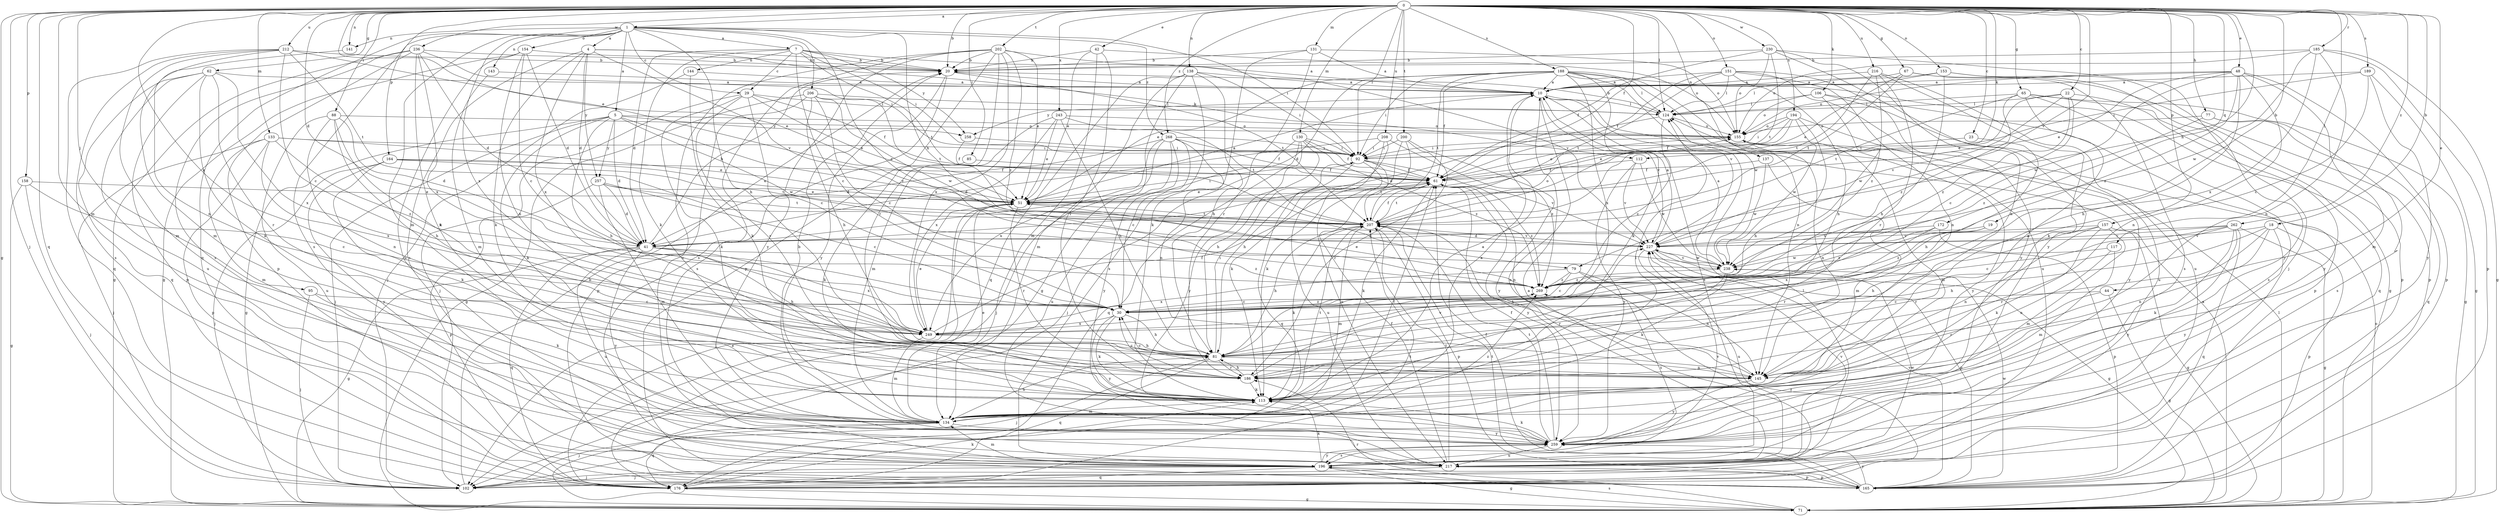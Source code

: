 strict digraph  {
0;
1;
4;
5;
7;
10;
18;
19;
20;
22;
23;
29;
30;
41;
42;
44;
48;
51;
61;
62;
65;
67;
71;
77;
79;
81;
85;
88;
92;
95;
102;
106;
112;
113;
117;
124;
130;
131;
133;
134;
137;
138;
141;
143;
144;
145;
151;
153;
154;
155;
157;
158;
164;
165;
172;
176;
185;
186;
188;
189;
194;
196;
200;
202;
206;
207;
208;
212;
216;
217;
227;
230;
236;
238;
243;
249;
257;
258;
259;
262;
268;
269;
0 -> 1  [label=a];
0 -> 18  [label=b];
0 -> 19  [label=b];
0 -> 20  [label=b];
0 -> 22  [label=c];
0 -> 23  [label=c];
0 -> 41  [label=d];
0 -> 42  [label=e];
0 -> 44  [label=e];
0 -> 48  [label=e];
0 -> 51  [label=e];
0 -> 61  [label=f];
0 -> 62  [label=g];
0 -> 65  [label=g];
0 -> 67  [label=g];
0 -> 71  [label=g];
0 -> 77  [label=h];
0 -> 79  [label=h];
0 -> 85  [label=i];
0 -> 88  [label=i];
0 -> 92  [label=i];
0 -> 95  [label=j];
0 -> 102  [label=j];
0 -> 106  [label=k];
0 -> 112  [label=k];
0 -> 117  [label=l];
0 -> 124  [label=l];
0 -> 130  [label=m];
0 -> 131  [label=m];
0 -> 133  [label=m];
0 -> 134  [label=m];
0 -> 137  [label=n];
0 -> 138  [label=n];
0 -> 141  [label=n];
0 -> 151  [label=o];
0 -> 153  [label=o];
0 -> 157  [label=p];
0 -> 158  [label=p];
0 -> 164  [label=p];
0 -> 172  [label=q];
0 -> 176  [label=q];
0 -> 185  [label=r];
0 -> 188  [label=s];
0 -> 189  [label=s];
0 -> 194  [label=s];
0 -> 200  [label=t];
0 -> 202  [label=t];
0 -> 208  [label=u];
0 -> 212  [label=u];
0 -> 216  [label=u];
0 -> 227  [label=v];
0 -> 230  [label=w];
0 -> 236  [label=w];
0 -> 243  [label=x];
0 -> 249  [label=x];
0 -> 262  [label=z];
0 -> 268  [label=z];
1 -> 4  [label=a];
1 -> 5  [label=a];
1 -> 7  [label=a];
1 -> 29  [label=c];
1 -> 79  [label=h];
1 -> 81  [label=h];
1 -> 92  [label=i];
1 -> 134  [label=m];
1 -> 141  [label=n];
1 -> 143  [label=n];
1 -> 154  [label=o];
1 -> 176  [label=q];
1 -> 196  [label=s];
1 -> 206  [label=t];
1 -> 249  [label=x];
1 -> 268  [label=z];
1 -> 269  [label=z];
4 -> 20  [label=b];
4 -> 41  [label=d];
4 -> 112  [label=k];
4 -> 113  [label=k];
4 -> 196  [label=s];
4 -> 227  [label=v];
4 -> 249  [label=x];
4 -> 257  [label=y];
5 -> 41  [label=d];
5 -> 71  [label=g];
5 -> 81  [label=h];
5 -> 102  [label=j];
5 -> 113  [label=k];
5 -> 155  [label=o];
5 -> 227  [label=v];
5 -> 238  [label=w];
5 -> 257  [label=y];
5 -> 258  [label=y];
7 -> 10  [label=a];
7 -> 20  [label=b];
7 -> 29  [label=c];
7 -> 30  [label=c];
7 -> 41  [label=d];
7 -> 92  [label=i];
7 -> 113  [label=k];
7 -> 144  [label=n];
7 -> 207  [label=t];
7 -> 258  [label=y];
10 -> 124  [label=l];
10 -> 196  [label=s];
10 -> 217  [label=u];
10 -> 227  [label=v];
10 -> 258  [label=y];
18 -> 81  [label=h];
18 -> 145  [label=n];
18 -> 165  [label=p];
18 -> 186  [label=r];
18 -> 227  [label=v];
18 -> 259  [label=y];
19 -> 41  [label=d];
19 -> 186  [label=r];
19 -> 269  [label=z];
20 -> 10  [label=a];
20 -> 196  [label=s];
20 -> 207  [label=t];
20 -> 259  [label=y];
22 -> 30  [label=c];
22 -> 51  [label=e];
22 -> 124  [label=l];
22 -> 227  [label=v];
22 -> 259  [label=y];
22 -> 269  [label=z];
23 -> 81  [label=h];
23 -> 92  [label=i];
29 -> 30  [label=c];
29 -> 51  [label=e];
29 -> 61  [label=f];
29 -> 102  [label=j];
29 -> 113  [label=k];
29 -> 124  [label=l];
29 -> 186  [label=r];
30 -> 81  [label=h];
30 -> 113  [label=k];
30 -> 249  [label=x];
30 -> 259  [label=y];
30 -> 269  [label=z];
41 -> 20  [label=b];
41 -> 71  [label=g];
41 -> 81  [label=h];
41 -> 176  [label=q];
41 -> 217  [label=u];
41 -> 249  [label=x];
41 -> 259  [label=y];
41 -> 269  [label=z];
42 -> 20  [label=b];
42 -> 51  [label=e];
42 -> 134  [label=m];
42 -> 155  [label=o];
42 -> 186  [label=r];
44 -> 30  [label=c];
44 -> 71  [label=g];
44 -> 186  [label=r];
48 -> 10  [label=a];
48 -> 51  [label=e];
48 -> 81  [label=h];
48 -> 134  [label=m];
48 -> 145  [label=n];
48 -> 155  [label=o];
48 -> 165  [label=p];
48 -> 238  [label=w];
48 -> 269  [label=z];
51 -> 10  [label=a];
51 -> 92  [label=i];
51 -> 102  [label=j];
51 -> 186  [label=r];
51 -> 207  [label=t];
61 -> 51  [label=e];
61 -> 113  [label=k];
61 -> 145  [label=n];
61 -> 155  [label=o];
61 -> 207  [label=t];
61 -> 259  [label=y];
61 -> 269  [label=z];
62 -> 10  [label=a];
62 -> 113  [label=k];
62 -> 165  [label=p];
62 -> 176  [label=q];
62 -> 186  [label=r];
62 -> 217  [label=u];
62 -> 249  [label=x];
65 -> 71  [label=g];
65 -> 124  [label=l];
65 -> 145  [label=n];
65 -> 176  [label=q];
65 -> 196  [label=s];
65 -> 207  [label=t];
65 -> 269  [label=z];
67 -> 10  [label=a];
67 -> 51  [label=e];
67 -> 165  [label=p];
67 -> 196  [label=s];
67 -> 207  [label=t];
71 -> 10  [label=a];
71 -> 124  [label=l];
71 -> 155  [label=o];
71 -> 186  [label=r];
71 -> 196  [label=s];
77 -> 155  [label=o];
77 -> 176  [label=q];
77 -> 196  [label=s];
77 -> 269  [label=z];
79 -> 30  [label=c];
79 -> 145  [label=n];
79 -> 196  [label=s];
79 -> 249  [label=x];
79 -> 269  [label=z];
81 -> 92  [label=i];
81 -> 102  [label=j];
81 -> 145  [label=n];
81 -> 176  [label=q];
81 -> 186  [label=r];
85 -> 61  [label=f];
85 -> 113  [label=k];
88 -> 41  [label=d];
88 -> 81  [label=h];
88 -> 145  [label=n];
88 -> 155  [label=o];
88 -> 217  [label=u];
88 -> 249  [label=x];
92 -> 61  [label=f];
92 -> 176  [label=q];
92 -> 207  [label=t];
92 -> 217  [label=u];
92 -> 227  [label=v];
95 -> 30  [label=c];
95 -> 102  [label=j];
95 -> 113  [label=k];
102 -> 10  [label=a];
102 -> 20  [label=b];
106 -> 124  [label=l];
106 -> 155  [label=o];
106 -> 165  [label=p];
106 -> 217  [label=u];
106 -> 238  [label=w];
112 -> 61  [label=f];
112 -> 227  [label=v];
112 -> 238  [label=w];
112 -> 259  [label=y];
113 -> 10  [label=a];
113 -> 124  [label=l];
113 -> 134  [label=m];
113 -> 207  [label=t];
117 -> 134  [label=m];
117 -> 145  [label=n];
117 -> 238  [label=w];
124 -> 20  [label=b];
124 -> 30  [label=c];
124 -> 41  [label=d];
124 -> 155  [label=o];
130 -> 61  [label=f];
130 -> 81  [label=h];
130 -> 92  [label=i];
130 -> 102  [label=j];
130 -> 176  [label=q];
130 -> 259  [label=y];
130 -> 269  [label=z];
131 -> 10  [label=a];
131 -> 20  [label=b];
131 -> 113  [label=k];
131 -> 155  [label=o];
131 -> 186  [label=r];
133 -> 51  [label=e];
133 -> 92  [label=i];
133 -> 102  [label=j];
133 -> 134  [label=m];
133 -> 165  [label=p];
133 -> 249  [label=x];
133 -> 269  [label=z];
134 -> 10  [label=a];
134 -> 20  [label=b];
134 -> 51  [label=e];
134 -> 61  [label=f];
134 -> 81  [label=h];
134 -> 102  [label=j];
134 -> 176  [label=q];
134 -> 259  [label=y];
134 -> 269  [label=z];
137 -> 61  [label=f];
137 -> 134  [label=m];
137 -> 238  [label=w];
138 -> 10  [label=a];
138 -> 71  [label=g];
138 -> 81  [label=h];
138 -> 92  [label=i];
138 -> 134  [label=m];
138 -> 176  [label=q];
138 -> 196  [label=s];
141 -> 134  [label=m];
143 -> 10  [label=a];
143 -> 134  [label=m];
144 -> 10  [label=a];
144 -> 102  [label=j];
144 -> 113  [label=k];
145 -> 30  [label=c];
145 -> 207  [label=t];
145 -> 259  [label=y];
151 -> 10  [label=a];
151 -> 61  [label=f];
151 -> 81  [label=h];
151 -> 124  [label=l];
151 -> 145  [label=n];
151 -> 207  [label=t];
151 -> 217  [label=u];
151 -> 259  [label=y];
153 -> 10  [label=a];
153 -> 81  [label=h];
153 -> 124  [label=l];
153 -> 165  [label=p];
153 -> 259  [label=y];
154 -> 20  [label=b];
154 -> 30  [label=c];
154 -> 41  [label=d];
154 -> 71  [label=g];
154 -> 145  [label=n];
154 -> 217  [label=u];
155 -> 92  [label=i];
155 -> 134  [label=m];
155 -> 145  [label=n];
155 -> 259  [label=y];
157 -> 71  [label=g];
157 -> 81  [label=h];
157 -> 113  [label=k];
157 -> 134  [label=m];
157 -> 145  [label=n];
157 -> 227  [label=v];
158 -> 30  [label=c];
158 -> 51  [label=e];
158 -> 71  [label=g];
158 -> 102  [label=j];
164 -> 51  [label=e];
164 -> 61  [label=f];
164 -> 102  [label=j];
164 -> 113  [label=k];
164 -> 207  [label=t];
164 -> 259  [label=y];
165 -> 61  [label=f];
165 -> 207  [label=t];
165 -> 227  [label=v];
165 -> 238  [label=w];
165 -> 259  [label=y];
172 -> 165  [label=p];
172 -> 227  [label=v];
172 -> 249  [label=x];
172 -> 269  [label=z];
176 -> 51  [label=e];
176 -> 71  [label=g];
176 -> 113  [label=k];
176 -> 207  [label=t];
176 -> 269  [label=z];
185 -> 20  [label=b];
185 -> 71  [label=g];
185 -> 145  [label=n];
185 -> 155  [label=o];
185 -> 165  [label=p];
185 -> 238  [label=w];
185 -> 249  [label=x];
186 -> 30  [label=c];
186 -> 81  [label=h];
186 -> 113  [label=k];
186 -> 227  [label=v];
188 -> 10  [label=a];
188 -> 41  [label=d];
188 -> 51  [label=e];
188 -> 61  [label=f];
188 -> 71  [label=g];
188 -> 92  [label=i];
188 -> 113  [label=k];
188 -> 124  [label=l];
188 -> 145  [label=n];
188 -> 207  [label=t];
188 -> 227  [label=v];
188 -> 238  [label=w];
188 -> 249  [label=x];
189 -> 10  [label=a];
189 -> 30  [label=c];
189 -> 71  [label=g];
189 -> 92  [label=i];
189 -> 259  [label=y];
194 -> 51  [label=e];
194 -> 61  [label=f];
194 -> 81  [label=h];
194 -> 92  [label=i];
194 -> 155  [label=o];
194 -> 238  [label=w];
194 -> 259  [label=y];
196 -> 71  [label=g];
196 -> 102  [label=j];
196 -> 113  [label=k];
196 -> 134  [label=m];
196 -> 165  [label=p];
196 -> 176  [label=q];
196 -> 227  [label=v];
196 -> 259  [label=y];
200 -> 92  [label=i];
200 -> 113  [label=k];
200 -> 186  [label=r];
200 -> 217  [label=u];
200 -> 259  [label=y];
202 -> 20  [label=b];
202 -> 51  [label=e];
202 -> 165  [label=p];
202 -> 186  [label=r];
202 -> 196  [label=s];
202 -> 217  [label=u];
202 -> 227  [label=v];
202 -> 249  [label=x];
202 -> 259  [label=y];
202 -> 269  [label=z];
206 -> 30  [label=c];
206 -> 71  [label=g];
206 -> 81  [label=h];
206 -> 124  [label=l];
206 -> 165  [label=p];
206 -> 207  [label=t];
206 -> 238  [label=w];
207 -> 61  [label=f];
207 -> 81  [label=h];
207 -> 113  [label=k];
207 -> 134  [label=m];
207 -> 155  [label=o];
207 -> 165  [label=p];
207 -> 227  [label=v];
208 -> 41  [label=d];
208 -> 81  [label=h];
208 -> 92  [label=i];
208 -> 113  [label=k];
208 -> 269  [label=z];
212 -> 20  [label=b];
212 -> 30  [label=c];
212 -> 51  [label=e];
212 -> 134  [label=m];
212 -> 145  [label=n];
212 -> 176  [label=q];
212 -> 196  [label=s];
212 -> 207  [label=t];
216 -> 10  [label=a];
216 -> 113  [label=k];
216 -> 186  [label=r];
216 -> 207  [label=t];
216 -> 217  [label=u];
216 -> 269  [label=z];
217 -> 61  [label=f];
217 -> 102  [label=j];
217 -> 124  [label=l];
217 -> 165  [label=p];
217 -> 207  [label=t];
217 -> 227  [label=v];
217 -> 238  [label=w];
227 -> 10  [label=a];
227 -> 71  [label=g];
227 -> 165  [label=p];
227 -> 217  [label=u];
227 -> 238  [label=w];
230 -> 20  [label=b];
230 -> 61  [label=f];
230 -> 102  [label=j];
230 -> 145  [label=n];
230 -> 155  [label=o];
230 -> 207  [label=t];
230 -> 259  [label=y];
236 -> 20  [label=b];
236 -> 41  [label=d];
236 -> 71  [label=g];
236 -> 92  [label=i];
236 -> 113  [label=k];
236 -> 165  [label=p];
236 -> 196  [label=s];
236 -> 249  [label=x];
238 -> 10  [label=a];
238 -> 113  [label=k];
238 -> 186  [label=r];
238 -> 227  [label=v];
238 -> 269  [label=z];
243 -> 51  [label=e];
243 -> 81  [label=h];
243 -> 134  [label=m];
243 -> 155  [label=o];
243 -> 207  [label=t];
243 -> 249  [label=x];
249 -> 51  [label=e];
249 -> 61  [label=f];
249 -> 81  [label=h];
249 -> 134  [label=m];
257 -> 30  [label=c];
257 -> 41  [label=d];
257 -> 51  [label=e];
257 -> 134  [label=m];
257 -> 165  [label=p];
257 -> 207  [label=t];
258 -> 61  [label=f];
258 -> 92  [label=i];
259 -> 61  [label=f];
259 -> 113  [label=k];
259 -> 196  [label=s];
259 -> 207  [label=t];
259 -> 217  [label=u];
262 -> 30  [label=c];
262 -> 41  [label=d];
262 -> 71  [label=g];
262 -> 113  [label=k];
262 -> 176  [label=q];
262 -> 186  [label=r];
262 -> 227  [label=v];
262 -> 259  [label=y];
268 -> 30  [label=c];
268 -> 41  [label=d];
268 -> 61  [label=f];
268 -> 92  [label=i];
268 -> 102  [label=j];
268 -> 145  [label=n];
268 -> 217  [label=u];
268 -> 249  [label=x];
268 -> 259  [label=y];
269 -> 30  [label=c];
269 -> 51  [label=e];
}
